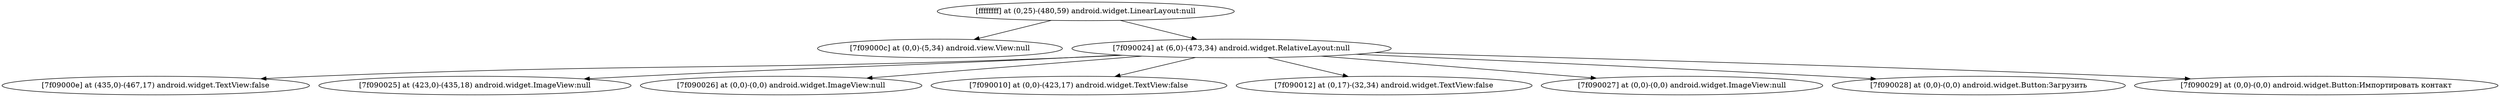strict digraph G {
  1 [ label="[ffffffff] at (0,25)-(480,59) android.widget.LinearLayout:null" ];
  2 [ label="[7f09000c] at (0,0)-(5,34) android.view.View:null" ];
  3 [ label="[7f090024] at (6,0)-(473,34) android.widget.RelativeLayout:null" ];
  4 [ label="[7f09000e] at (435,0)-(467,17) android.widget.TextView:false" ];
  5 [ label="[7f090025] at (423,0)-(435,18) android.widget.ImageView:null" ];
  6 [ label="[7f090026] at (0,0)-(0,0) android.widget.ImageView:null" ];
  7 [ label="[7f090010] at (0,0)-(423,17) android.widget.TextView:false" ];
  8 [ label="[7f090012] at (0,17)-(32,34) android.widget.TextView:false" ];
  9 [ label="[7f090027] at (0,0)-(0,0) android.widget.ImageView:null" ];
  10 [ label="[7f090028] at (0,0)-(0,0) android.widget.Button:Загрузить" ];
  11 [ label="[7f090029] at (0,0)-(0,0) android.widget.Button:Импортировать контакт" ];
  1 -> 2;
  1 -> 3;
  3 -> 4;
  3 -> 5;
  3 -> 6;
  3 -> 7;
  3 -> 8;
  3 -> 9;
  3 -> 10;
  3 -> 11;
}
